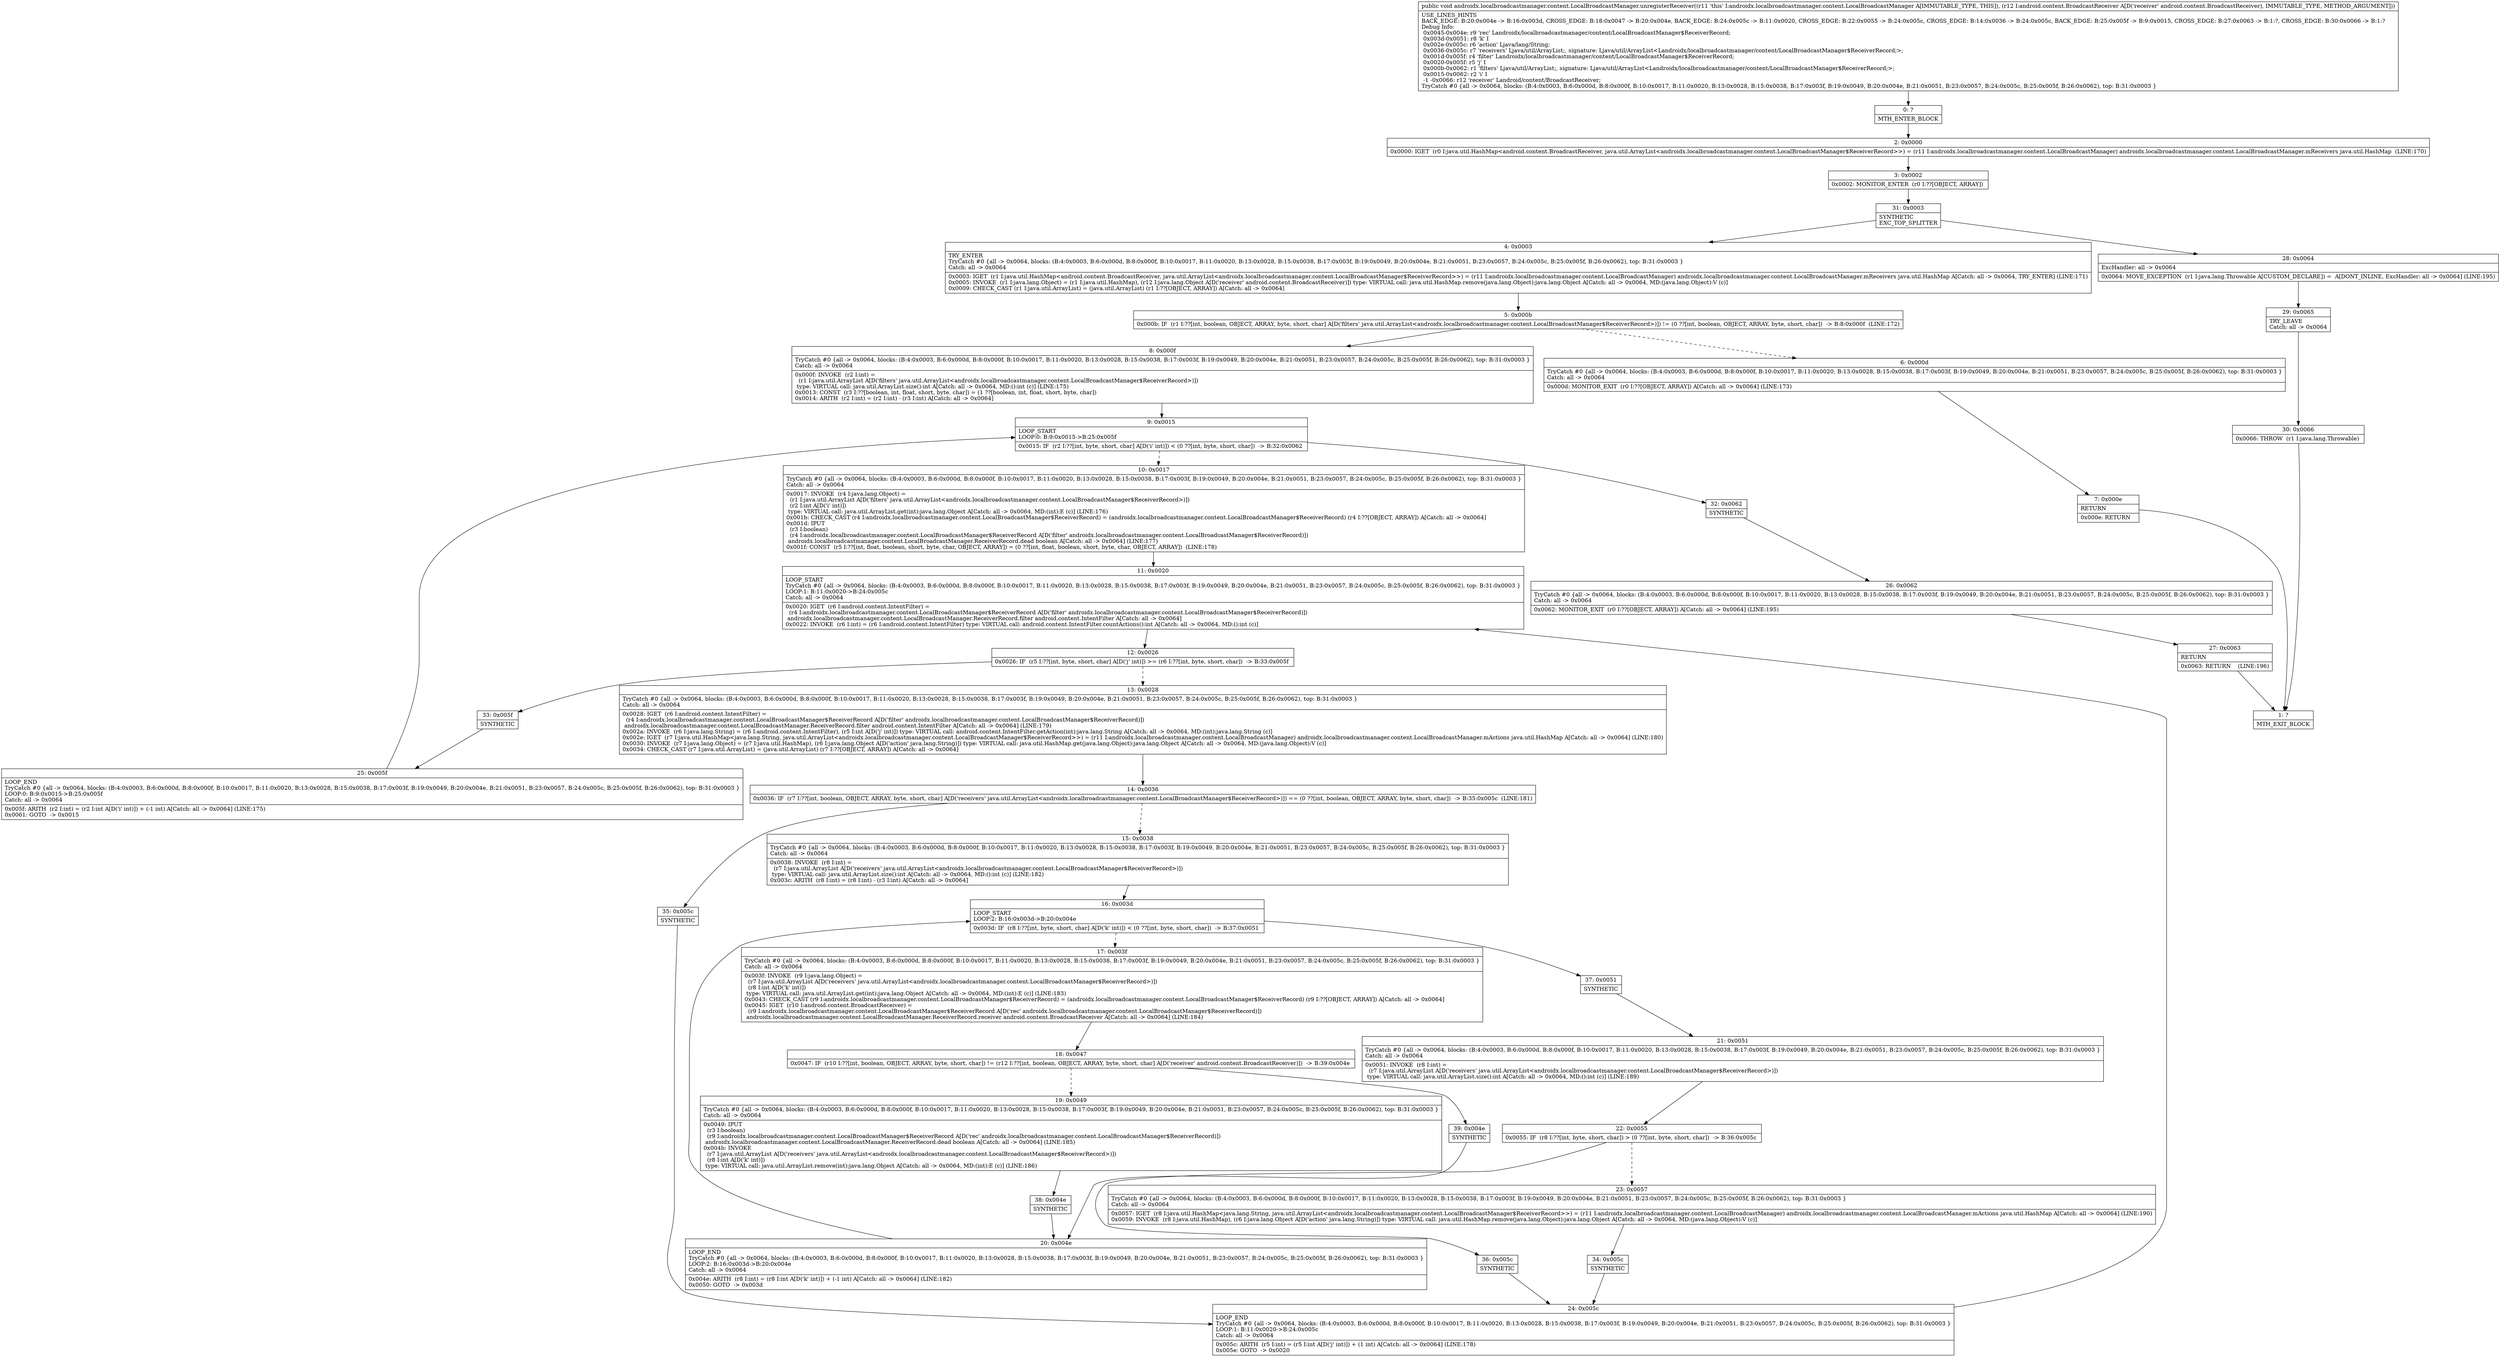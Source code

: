 digraph "CFG forandroidx.localbroadcastmanager.content.LocalBroadcastManager.unregisterReceiver(Landroid\/content\/BroadcastReceiver;)V" {
Node_0 [shape=record,label="{0\:\ ?|MTH_ENTER_BLOCK\l}"];
Node_2 [shape=record,label="{2\:\ 0x0000|0x0000: IGET  (r0 I:java.util.HashMap\<android.content.BroadcastReceiver, java.util.ArrayList\<androidx.localbroadcastmanager.content.LocalBroadcastManager$ReceiverRecord\>\>) = (r11 I:androidx.localbroadcastmanager.content.LocalBroadcastManager) androidx.localbroadcastmanager.content.LocalBroadcastManager.mReceivers java.util.HashMap  (LINE:170)\l}"];
Node_3 [shape=record,label="{3\:\ 0x0002|0x0002: MONITOR_ENTER  (r0 I:??[OBJECT, ARRAY]) \l}"];
Node_31 [shape=record,label="{31\:\ 0x0003|SYNTHETIC\lEXC_TOP_SPLITTER\l}"];
Node_4 [shape=record,label="{4\:\ 0x0003|TRY_ENTER\lTryCatch #0 \{all \-\> 0x0064, blocks: (B:4:0x0003, B:6:0x000d, B:8:0x000f, B:10:0x0017, B:11:0x0020, B:13:0x0028, B:15:0x0038, B:17:0x003f, B:19:0x0049, B:20:0x004e, B:21:0x0051, B:23:0x0057, B:24:0x005c, B:25:0x005f, B:26:0x0062), top: B:31:0x0003 \}\lCatch: all \-\> 0x0064\l|0x0003: IGET  (r1 I:java.util.HashMap\<android.content.BroadcastReceiver, java.util.ArrayList\<androidx.localbroadcastmanager.content.LocalBroadcastManager$ReceiverRecord\>\>) = (r11 I:androidx.localbroadcastmanager.content.LocalBroadcastManager) androidx.localbroadcastmanager.content.LocalBroadcastManager.mReceivers java.util.HashMap A[Catch: all \-\> 0x0064, TRY_ENTER] (LINE:171)\l0x0005: INVOKE  (r1 I:java.lang.Object) = (r1 I:java.util.HashMap), (r12 I:java.lang.Object A[D('receiver' android.content.BroadcastReceiver)]) type: VIRTUAL call: java.util.HashMap.remove(java.lang.Object):java.lang.Object A[Catch: all \-\> 0x0064, MD:(java.lang.Object):V (c)]\l0x0009: CHECK_CAST (r1 I:java.util.ArrayList) = (java.util.ArrayList) (r1 I:??[OBJECT, ARRAY]) A[Catch: all \-\> 0x0064]\l}"];
Node_5 [shape=record,label="{5\:\ 0x000b|0x000b: IF  (r1 I:??[int, boolean, OBJECT, ARRAY, byte, short, char] A[D('filters' java.util.ArrayList\<androidx.localbroadcastmanager.content.LocalBroadcastManager$ReceiverRecord\>)]) != (0 ??[int, boolean, OBJECT, ARRAY, byte, short, char])  \-\> B:8:0x000f  (LINE:172)\l}"];
Node_6 [shape=record,label="{6\:\ 0x000d|TryCatch #0 \{all \-\> 0x0064, blocks: (B:4:0x0003, B:6:0x000d, B:8:0x000f, B:10:0x0017, B:11:0x0020, B:13:0x0028, B:15:0x0038, B:17:0x003f, B:19:0x0049, B:20:0x004e, B:21:0x0051, B:23:0x0057, B:24:0x005c, B:25:0x005f, B:26:0x0062), top: B:31:0x0003 \}\lCatch: all \-\> 0x0064\l|0x000d: MONITOR_EXIT  (r0 I:??[OBJECT, ARRAY]) A[Catch: all \-\> 0x0064] (LINE:173)\l}"];
Node_7 [shape=record,label="{7\:\ 0x000e|RETURN\l|0x000e: RETURN   \l}"];
Node_1 [shape=record,label="{1\:\ ?|MTH_EXIT_BLOCK\l}"];
Node_8 [shape=record,label="{8\:\ 0x000f|TryCatch #0 \{all \-\> 0x0064, blocks: (B:4:0x0003, B:6:0x000d, B:8:0x000f, B:10:0x0017, B:11:0x0020, B:13:0x0028, B:15:0x0038, B:17:0x003f, B:19:0x0049, B:20:0x004e, B:21:0x0051, B:23:0x0057, B:24:0x005c, B:25:0x005f, B:26:0x0062), top: B:31:0x0003 \}\lCatch: all \-\> 0x0064\l|0x000f: INVOKE  (r2 I:int) = \l  (r1 I:java.util.ArrayList A[D('filters' java.util.ArrayList\<androidx.localbroadcastmanager.content.LocalBroadcastManager$ReceiverRecord\>)])\l type: VIRTUAL call: java.util.ArrayList.size():int A[Catch: all \-\> 0x0064, MD:():int (c)] (LINE:175)\l0x0013: CONST  (r3 I:??[boolean, int, float, short, byte, char]) = (1 ??[boolean, int, float, short, byte, char]) \l0x0014: ARITH  (r2 I:int) = (r2 I:int) \- (r3 I:int) A[Catch: all \-\> 0x0064]\l}"];
Node_9 [shape=record,label="{9\:\ 0x0015|LOOP_START\lLOOP:0: B:9:0x0015\-\>B:25:0x005f\l|0x0015: IF  (r2 I:??[int, byte, short, char] A[D('i' int)]) \< (0 ??[int, byte, short, char])  \-\> B:32:0x0062 \l}"];
Node_10 [shape=record,label="{10\:\ 0x0017|TryCatch #0 \{all \-\> 0x0064, blocks: (B:4:0x0003, B:6:0x000d, B:8:0x000f, B:10:0x0017, B:11:0x0020, B:13:0x0028, B:15:0x0038, B:17:0x003f, B:19:0x0049, B:20:0x004e, B:21:0x0051, B:23:0x0057, B:24:0x005c, B:25:0x005f, B:26:0x0062), top: B:31:0x0003 \}\lCatch: all \-\> 0x0064\l|0x0017: INVOKE  (r4 I:java.lang.Object) = \l  (r1 I:java.util.ArrayList A[D('filters' java.util.ArrayList\<androidx.localbroadcastmanager.content.LocalBroadcastManager$ReceiverRecord\>)])\l  (r2 I:int A[D('i' int)])\l type: VIRTUAL call: java.util.ArrayList.get(int):java.lang.Object A[Catch: all \-\> 0x0064, MD:(int):E (c)] (LINE:176)\l0x001b: CHECK_CAST (r4 I:androidx.localbroadcastmanager.content.LocalBroadcastManager$ReceiverRecord) = (androidx.localbroadcastmanager.content.LocalBroadcastManager$ReceiverRecord) (r4 I:??[OBJECT, ARRAY]) A[Catch: all \-\> 0x0064]\l0x001d: IPUT  \l  (r3 I:boolean)\l  (r4 I:androidx.localbroadcastmanager.content.LocalBroadcastManager$ReceiverRecord A[D('filter' androidx.localbroadcastmanager.content.LocalBroadcastManager$ReceiverRecord)])\l androidx.localbroadcastmanager.content.LocalBroadcastManager.ReceiverRecord.dead boolean A[Catch: all \-\> 0x0064] (LINE:177)\l0x001f: CONST  (r5 I:??[int, float, boolean, short, byte, char, OBJECT, ARRAY]) = (0 ??[int, float, boolean, short, byte, char, OBJECT, ARRAY])  (LINE:178)\l}"];
Node_11 [shape=record,label="{11\:\ 0x0020|LOOP_START\lTryCatch #0 \{all \-\> 0x0064, blocks: (B:4:0x0003, B:6:0x000d, B:8:0x000f, B:10:0x0017, B:11:0x0020, B:13:0x0028, B:15:0x0038, B:17:0x003f, B:19:0x0049, B:20:0x004e, B:21:0x0051, B:23:0x0057, B:24:0x005c, B:25:0x005f, B:26:0x0062), top: B:31:0x0003 \}\lLOOP:1: B:11:0x0020\-\>B:24:0x005c\lCatch: all \-\> 0x0064\l|0x0020: IGET  (r6 I:android.content.IntentFilter) = \l  (r4 I:androidx.localbroadcastmanager.content.LocalBroadcastManager$ReceiverRecord A[D('filter' androidx.localbroadcastmanager.content.LocalBroadcastManager$ReceiverRecord)])\l androidx.localbroadcastmanager.content.LocalBroadcastManager.ReceiverRecord.filter android.content.IntentFilter A[Catch: all \-\> 0x0064]\l0x0022: INVOKE  (r6 I:int) = (r6 I:android.content.IntentFilter) type: VIRTUAL call: android.content.IntentFilter.countActions():int A[Catch: all \-\> 0x0064, MD:():int (c)]\l}"];
Node_12 [shape=record,label="{12\:\ 0x0026|0x0026: IF  (r5 I:??[int, byte, short, char] A[D('j' int)]) \>= (r6 I:??[int, byte, short, char])  \-\> B:33:0x005f \l}"];
Node_13 [shape=record,label="{13\:\ 0x0028|TryCatch #0 \{all \-\> 0x0064, blocks: (B:4:0x0003, B:6:0x000d, B:8:0x000f, B:10:0x0017, B:11:0x0020, B:13:0x0028, B:15:0x0038, B:17:0x003f, B:19:0x0049, B:20:0x004e, B:21:0x0051, B:23:0x0057, B:24:0x005c, B:25:0x005f, B:26:0x0062), top: B:31:0x0003 \}\lCatch: all \-\> 0x0064\l|0x0028: IGET  (r6 I:android.content.IntentFilter) = \l  (r4 I:androidx.localbroadcastmanager.content.LocalBroadcastManager$ReceiverRecord A[D('filter' androidx.localbroadcastmanager.content.LocalBroadcastManager$ReceiverRecord)])\l androidx.localbroadcastmanager.content.LocalBroadcastManager.ReceiverRecord.filter android.content.IntentFilter A[Catch: all \-\> 0x0064] (LINE:179)\l0x002a: INVOKE  (r6 I:java.lang.String) = (r6 I:android.content.IntentFilter), (r5 I:int A[D('j' int)]) type: VIRTUAL call: android.content.IntentFilter.getAction(int):java.lang.String A[Catch: all \-\> 0x0064, MD:(int):java.lang.String (c)]\l0x002e: IGET  (r7 I:java.util.HashMap\<java.lang.String, java.util.ArrayList\<androidx.localbroadcastmanager.content.LocalBroadcastManager$ReceiverRecord\>\>) = (r11 I:androidx.localbroadcastmanager.content.LocalBroadcastManager) androidx.localbroadcastmanager.content.LocalBroadcastManager.mActions java.util.HashMap A[Catch: all \-\> 0x0064] (LINE:180)\l0x0030: INVOKE  (r7 I:java.lang.Object) = (r7 I:java.util.HashMap), (r6 I:java.lang.Object A[D('action' java.lang.String)]) type: VIRTUAL call: java.util.HashMap.get(java.lang.Object):java.lang.Object A[Catch: all \-\> 0x0064, MD:(java.lang.Object):V (c)]\l0x0034: CHECK_CAST (r7 I:java.util.ArrayList) = (java.util.ArrayList) (r7 I:??[OBJECT, ARRAY]) A[Catch: all \-\> 0x0064]\l}"];
Node_14 [shape=record,label="{14\:\ 0x0036|0x0036: IF  (r7 I:??[int, boolean, OBJECT, ARRAY, byte, short, char] A[D('receivers' java.util.ArrayList\<androidx.localbroadcastmanager.content.LocalBroadcastManager$ReceiverRecord\>)]) == (0 ??[int, boolean, OBJECT, ARRAY, byte, short, char])  \-\> B:35:0x005c  (LINE:181)\l}"];
Node_15 [shape=record,label="{15\:\ 0x0038|TryCatch #0 \{all \-\> 0x0064, blocks: (B:4:0x0003, B:6:0x000d, B:8:0x000f, B:10:0x0017, B:11:0x0020, B:13:0x0028, B:15:0x0038, B:17:0x003f, B:19:0x0049, B:20:0x004e, B:21:0x0051, B:23:0x0057, B:24:0x005c, B:25:0x005f, B:26:0x0062), top: B:31:0x0003 \}\lCatch: all \-\> 0x0064\l|0x0038: INVOKE  (r8 I:int) = \l  (r7 I:java.util.ArrayList A[D('receivers' java.util.ArrayList\<androidx.localbroadcastmanager.content.LocalBroadcastManager$ReceiverRecord\>)])\l type: VIRTUAL call: java.util.ArrayList.size():int A[Catch: all \-\> 0x0064, MD:():int (c)] (LINE:182)\l0x003c: ARITH  (r8 I:int) = (r8 I:int) \- (r3 I:int) A[Catch: all \-\> 0x0064]\l}"];
Node_16 [shape=record,label="{16\:\ 0x003d|LOOP_START\lLOOP:2: B:16:0x003d\-\>B:20:0x004e\l|0x003d: IF  (r8 I:??[int, byte, short, char] A[D('k' int)]) \< (0 ??[int, byte, short, char])  \-\> B:37:0x0051 \l}"];
Node_17 [shape=record,label="{17\:\ 0x003f|TryCatch #0 \{all \-\> 0x0064, blocks: (B:4:0x0003, B:6:0x000d, B:8:0x000f, B:10:0x0017, B:11:0x0020, B:13:0x0028, B:15:0x0038, B:17:0x003f, B:19:0x0049, B:20:0x004e, B:21:0x0051, B:23:0x0057, B:24:0x005c, B:25:0x005f, B:26:0x0062), top: B:31:0x0003 \}\lCatch: all \-\> 0x0064\l|0x003f: INVOKE  (r9 I:java.lang.Object) = \l  (r7 I:java.util.ArrayList A[D('receivers' java.util.ArrayList\<androidx.localbroadcastmanager.content.LocalBroadcastManager$ReceiverRecord\>)])\l  (r8 I:int A[D('k' int)])\l type: VIRTUAL call: java.util.ArrayList.get(int):java.lang.Object A[Catch: all \-\> 0x0064, MD:(int):E (c)] (LINE:183)\l0x0043: CHECK_CAST (r9 I:androidx.localbroadcastmanager.content.LocalBroadcastManager$ReceiverRecord) = (androidx.localbroadcastmanager.content.LocalBroadcastManager$ReceiverRecord) (r9 I:??[OBJECT, ARRAY]) A[Catch: all \-\> 0x0064]\l0x0045: IGET  (r10 I:android.content.BroadcastReceiver) = \l  (r9 I:androidx.localbroadcastmanager.content.LocalBroadcastManager$ReceiverRecord A[D('rec' androidx.localbroadcastmanager.content.LocalBroadcastManager$ReceiverRecord)])\l androidx.localbroadcastmanager.content.LocalBroadcastManager.ReceiverRecord.receiver android.content.BroadcastReceiver A[Catch: all \-\> 0x0064] (LINE:184)\l}"];
Node_18 [shape=record,label="{18\:\ 0x0047|0x0047: IF  (r10 I:??[int, boolean, OBJECT, ARRAY, byte, short, char]) != (r12 I:??[int, boolean, OBJECT, ARRAY, byte, short, char] A[D('receiver' android.content.BroadcastReceiver)])  \-\> B:39:0x004e \l}"];
Node_19 [shape=record,label="{19\:\ 0x0049|TryCatch #0 \{all \-\> 0x0064, blocks: (B:4:0x0003, B:6:0x000d, B:8:0x000f, B:10:0x0017, B:11:0x0020, B:13:0x0028, B:15:0x0038, B:17:0x003f, B:19:0x0049, B:20:0x004e, B:21:0x0051, B:23:0x0057, B:24:0x005c, B:25:0x005f, B:26:0x0062), top: B:31:0x0003 \}\lCatch: all \-\> 0x0064\l|0x0049: IPUT  \l  (r3 I:boolean)\l  (r9 I:androidx.localbroadcastmanager.content.LocalBroadcastManager$ReceiverRecord A[D('rec' androidx.localbroadcastmanager.content.LocalBroadcastManager$ReceiverRecord)])\l androidx.localbroadcastmanager.content.LocalBroadcastManager.ReceiverRecord.dead boolean A[Catch: all \-\> 0x0064] (LINE:185)\l0x004b: INVOKE  \l  (r7 I:java.util.ArrayList A[D('receivers' java.util.ArrayList\<androidx.localbroadcastmanager.content.LocalBroadcastManager$ReceiverRecord\>)])\l  (r8 I:int A[D('k' int)])\l type: VIRTUAL call: java.util.ArrayList.remove(int):java.lang.Object A[Catch: all \-\> 0x0064, MD:(int):E (c)] (LINE:186)\l}"];
Node_38 [shape=record,label="{38\:\ 0x004e|SYNTHETIC\l}"];
Node_20 [shape=record,label="{20\:\ 0x004e|LOOP_END\lTryCatch #0 \{all \-\> 0x0064, blocks: (B:4:0x0003, B:6:0x000d, B:8:0x000f, B:10:0x0017, B:11:0x0020, B:13:0x0028, B:15:0x0038, B:17:0x003f, B:19:0x0049, B:20:0x004e, B:21:0x0051, B:23:0x0057, B:24:0x005c, B:25:0x005f, B:26:0x0062), top: B:31:0x0003 \}\lLOOP:2: B:16:0x003d\-\>B:20:0x004e\lCatch: all \-\> 0x0064\l|0x004e: ARITH  (r8 I:int) = (r8 I:int A[D('k' int)]) + (\-1 int) A[Catch: all \-\> 0x0064] (LINE:182)\l0x0050: GOTO  \-\> 0x003d \l}"];
Node_39 [shape=record,label="{39\:\ 0x004e|SYNTHETIC\l}"];
Node_37 [shape=record,label="{37\:\ 0x0051|SYNTHETIC\l}"];
Node_21 [shape=record,label="{21\:\ 0x0051|TryCatch #0 \{all \-\> 0x0064, blocks: (B:4:0x0003, B:6:0x000d, B:8:0x000f, B:10:0x0017, B:11:0x0020, B:13:0x0028, B:15:0x0038, B:17:0x003f, B:19:0x0049, B:20:0x004e, B:21:0x0051, B:23:0x0057, B:24:0x005c, B:25:0x005f, B:26:0x0062), top: B:31:0x0003 \}\lCatch: all \-\> 0x0064\l|0x0051: INVOKE  (r8 I:int) = \l  (r7 I:java.util.ArrayList A[D('receivers' java.util.ArrayList\<androidx.localbroadcastmanager.content.LocalBroadcastManager$ReceiverRecord\>)])\l type: VIRTUAL call: java.util.ArrayList.size():int A[Catch: all \-\> 0x0064, MD:():int (c)] (LINE:189)\l}"];
Node_22 [shape=record,label="{22\:\ 0x0055|0x0055: IF  (r8 I:??[int, byte, short, char]) \> (0 ??[int, byte, short, char])  \-\> B:36:0x005c \l}"];
Node_23 [shape=record,label="{23\:\ 0x0057|TryCatch #0 \{all \-\> 0x0064, blocks: (B:4:0x0003, B:6:0x000d, B:8:0x000f, B:10:0x0017, B:11:0x0020, B:13:0x0028, B:15:0x0038, B:17:0x003f, B:19:0x0049, B:20:0x004e, B:21:0x0051, B:23:0x0057, B:24:0x005c, B:25:0x005f, B:26:0x0062), top: B:31:0x0003 \}\lCatch: all \-\> 0x0064\l|0x0057: IGET  (r8 I:java.util.HashMap\<java.lang.String, java.util.ArrayList\<androidx.localbroadcastmanager.content.LocalBroadcastManager$ReceiverRecord\>\>) = (r11 I:androidx.localbroadcastmanager.content.LocalBroadcastManager) androidx.localbroadcastmanager.content.LocalBroadcastManager.mActions java.util.HashMap A[Catch: all \-\> 0x0064] (LINE:190)\l0x0059: INVOKE  (r8 I:java.util.HashMap), (r6 I:java.lang.Object A[D('action' java.lang.String)]) type: VIRTUAL call: java.util.HashMap.remove(java.lang.Object):java.lang.Object A[Catch: all \-\> 0x0064, MD:(java.lang.Object):V (c)]\l}"];
Node_34 [shape=record,label="{34\:\ 0x005c|SYNTHETIC\l}"];
Node_24 [shape=record,label="{24\:\ 0x005c|LOOP_END\lTryCatch #0 \{all \-\> 0x0064, blocks: (B:4:0x0003, B:6:0x000d, B:8:0x000f, B:10:0x0017, B:11:0x0020, B:13:0x0028, B:15:0x0038, B:17:0x003f, B:19:0x0049, B:20:0x004e, B:21:0x0051, B:23:0x0057, B:24:0x005c, B:25:0x005f, B:26:0x0062), top: B:31:0x0003 \}\lLOOP:1: B:11:0x0020\-\>B:24:0x005c\lCatch: all \-\> 0x0064\l|0x005c: ARITH  (r5 I:int) = (r5 I:int A[D('j' int)]) + (1 int) A[Catch: all \-\> 0x0064] (LINE:178)\l0x005e: GOTO  \-\> 0x0020 \l}"];
Node_36 [shape=record,label="{36\:\ 0x005c|SYNTHETIC\l}"];
Node_35 [shape=record,label="{35\:\ 0x005c|SYNTHETIC\l}"];
Node_33 [shape=record,label="{33\:\ 0x005f|SYNTHETIC\l}"];
Node_25 [shape=record,label="{25\:\ 0x005f|LOOP_END\lTryCatch #0 \{all \-\> 0x0064, blocks: (B:4:0x0003, B:6:0x000d, B:8:0x000f, B:10:0x0017, B:11:0x0020, B:13:0x0028, B:15:0x0038, B:17:0x003f, B:19:0x0049, B:20:0x004e, B:21:0x0051, B:23:0x0057, B:24:0x005c, B:25:0x005f, B:26:0x0062), top: B:31:0x0003 \}\lLOOP:0: B:9:0x0015\-\>B:25:0x005f\lCatch: all \-\> 0x0064\l|0x005f: ARITH  (r2 I:int) = (r2 I:int A[D('i' int)]) + (\-1 int) A[Catch: all \-\> 0x0064] (LINE:175)\l0x0061: GOTO  \-\> 0x0015 \l}"];
Node_32 [shape=record,label="{32\:\ 0x0062|SYNTHETIC\l}"];
Node_26 [shape=record,label="{26\:\ 0x0062|TryCatch #0 \{all \-\> 0x0064, blocks: (B:4:0x0003, B:6:0x000d, B:8:0x000f, B:10:0x0017, B:11:0x0020, B:13:0x0028, B:15:0x0038, B:17:0x003f, B:19:0x0049, B:20:0x004e, B:21:0x0051, B:23:0x0057, B:24:0x005c, B:25:0x005f, B:26:0x0062), top: B:31:0x0003 \}\lCatch: all \-\> 0x0064\l|0x0062: MONITOR_EXIT  (r0 I:??[OBJECT, ARRAY]) A[Catch: all \-\> 0x0064] (LINE:195)\l}"];
Node_27 [shape=record,label="{27\:\ 0x0063|RETURN\l|0x0063: RETURN    (LINE:196)\l}"];
Node_28 [shape=record,label="{28\:\ 0x0064|ExcHandler: all \-\> 0x0064\l|0x0064: MOVE_EXCEPTION  (r1 I:java.lang.Throwable A[CUSTOM_DECLARE]) =  A[DONT_INLINE, ExcHandler: all \-\> 0x0064] (LINE:195)\l}"];
Node_29 [shape=record,label="{29\:\ 0x0065|TRY_LEAVE\lCatch: all \-\> 0x0064\l}"];
Node_30 [shape=record,label="{30\:\ 0x0066|0x0066: THROW  (r1 I:java.lang.Throwable) \l}"];
MethodNode[shape=record,label="{public void androidx.localbroadcastmanager.content.LocalBroadcastManager.unregisterReceiver((r11 'this' I:androidx.localbroadcastmanager.content.LocalBroadcastManager A[IMMUTABLE_TYPE, THIS]), (r12 I:android.content.BroadcastReceiver A[D('receiver' android.content.BroadcastReceiver), IMMUTABLE_TYPE, METHOD_ARGUMENT]))  | USE_LINES_HINTS\lBACK_EDGE: B:20:0x004e \-\> B:16:0x003d, CROSS_EDGE: B:18:0x0047 \-\> B:20:0x004e, BACK_EDGE: B:24:0x005c \-\> B:11:0x0020, CROSS_EDGE: B:22:0x0055 \-\> B:24:0x005c, CROSS_EDGE: B:14:0x0036 \-\> B:24:0x005c, BACK_EDGE: B:25:0x005f \-\> B:9:0x0015, CROSS_EDGE: B:27:0x0063 \-\> B:1:?, CROSS_EDGE: B:30:0x0066 \-\> B:1:?\lDebug Info:\l  0x0045\-0x004e: r9 'rec' Landroidx\/localbroadcastmanager\/content\/LocalBroadcastManager$ReceiverRecord;\l  0x003d\-0x0051: r8 'k' I\l  0x002e\-0x005c: r6 'action' Ljava\/lang\/String;\l  0x0036\-0x005c: r7 'receivers' Ljava\/util\/ArrayList;, signature: Ljava\/util\/ArrayList\<Landroidx\/localbroadcastmanager\/content\/LocalBroadcastManager$ReceiverRecord;\>;\l  0x001d\-0x005f: r4 'filter' Landroidx\/localbroadcastmanager\/content\/LocalBroadcastManager$ReceiverRecord;\l  0x0020\-0x005f: r5 'j' I\l  0x000b\-0x0062: r1 'filters' Ljava\/util\/ArrayList;, signature: Ljava\/util\/ArrayList\<Landroidx\/localbroadcastmanager\/content\/LocalBroadcastManager$ReceiverRecord;\>;\l  0x0015\-0x0062: r2 'i' I\l  \-1 \-0x0066: r12 'receiver' Landroid\/content\/BroadcastReceiver;\lTryCatch #0 \{all \-\> 0x0064, blocks: (B:4:0x0003, B:6:0x000d, B:8:0x000f, B:10:0x0017, B:11:0x0020, B:13:0x0028, B:15:0x0038, B:17:0x003f, B:19:0x0049, B:20:0x004e, B:21:0x0051, B:23:0x0057, B:24:0x005c, B:25:0x005f, B:26:0x0062), top: B:31:0x0003 \}\l}"];
MethodNode -> Node_0;Node_0 -> Node_2;
Node_2 -> Node_3;
Node_3 -> Node_31;
Node_31 -> Node_4;
Node_31 -> Node_28;
Node_4 -> Node_5;
Node_5 -> Node_6[style=dashed];
Node_5 -> Node_8;
Node_6 -> Node_7;
Node_7 -> Node_1;
Node_8 -> Node_9;
Node_9 -> Node_10[style=dashed];
Node_9 -> Node_32;
Node_10 -> Node_11;
Node_11 -> Node_12;
Node_12 -> Node_13[style=dashed];
Node_12 -> Node_33;
Node_13 -> Node_14;
Node_14 -> Node_15[style=dashed];
Node_14 -> Node_35;
Node_15 -> Node_16;
Node_16 -> Node_17[style=dashed];
Node_16 -> Node_37;
Node_17 -> Node_18;
Node_18 -> Node_19[style=dashed];
Node_18 -> Node_39;
Node_19 -> Node_38;
Node_38 -> Node_20;
Node_20 -> Node_16;
Node_39 -> Node_20;
Node_37 -> Node_21;
Node_21 -> Node_22;
Node_22 -> Node_23[style=dashed];
Node_22 -> Node_36;
Node_23 -> Node_34;
Node_34 -> Node_24;
Node_24 -> Node_11;
Node_36 -> Node_24;
Node_35 -> Node_24;
Node_33 -> Node_25;
Node_25 -> Node_9;
Node_32 -> Node_26;
Node_26 -> Node_27;
Node_27 -> Node_1;
Node_28 -> Node_29;
Node_29 -> Node_30;
Node_30 -> Node_1;
}

